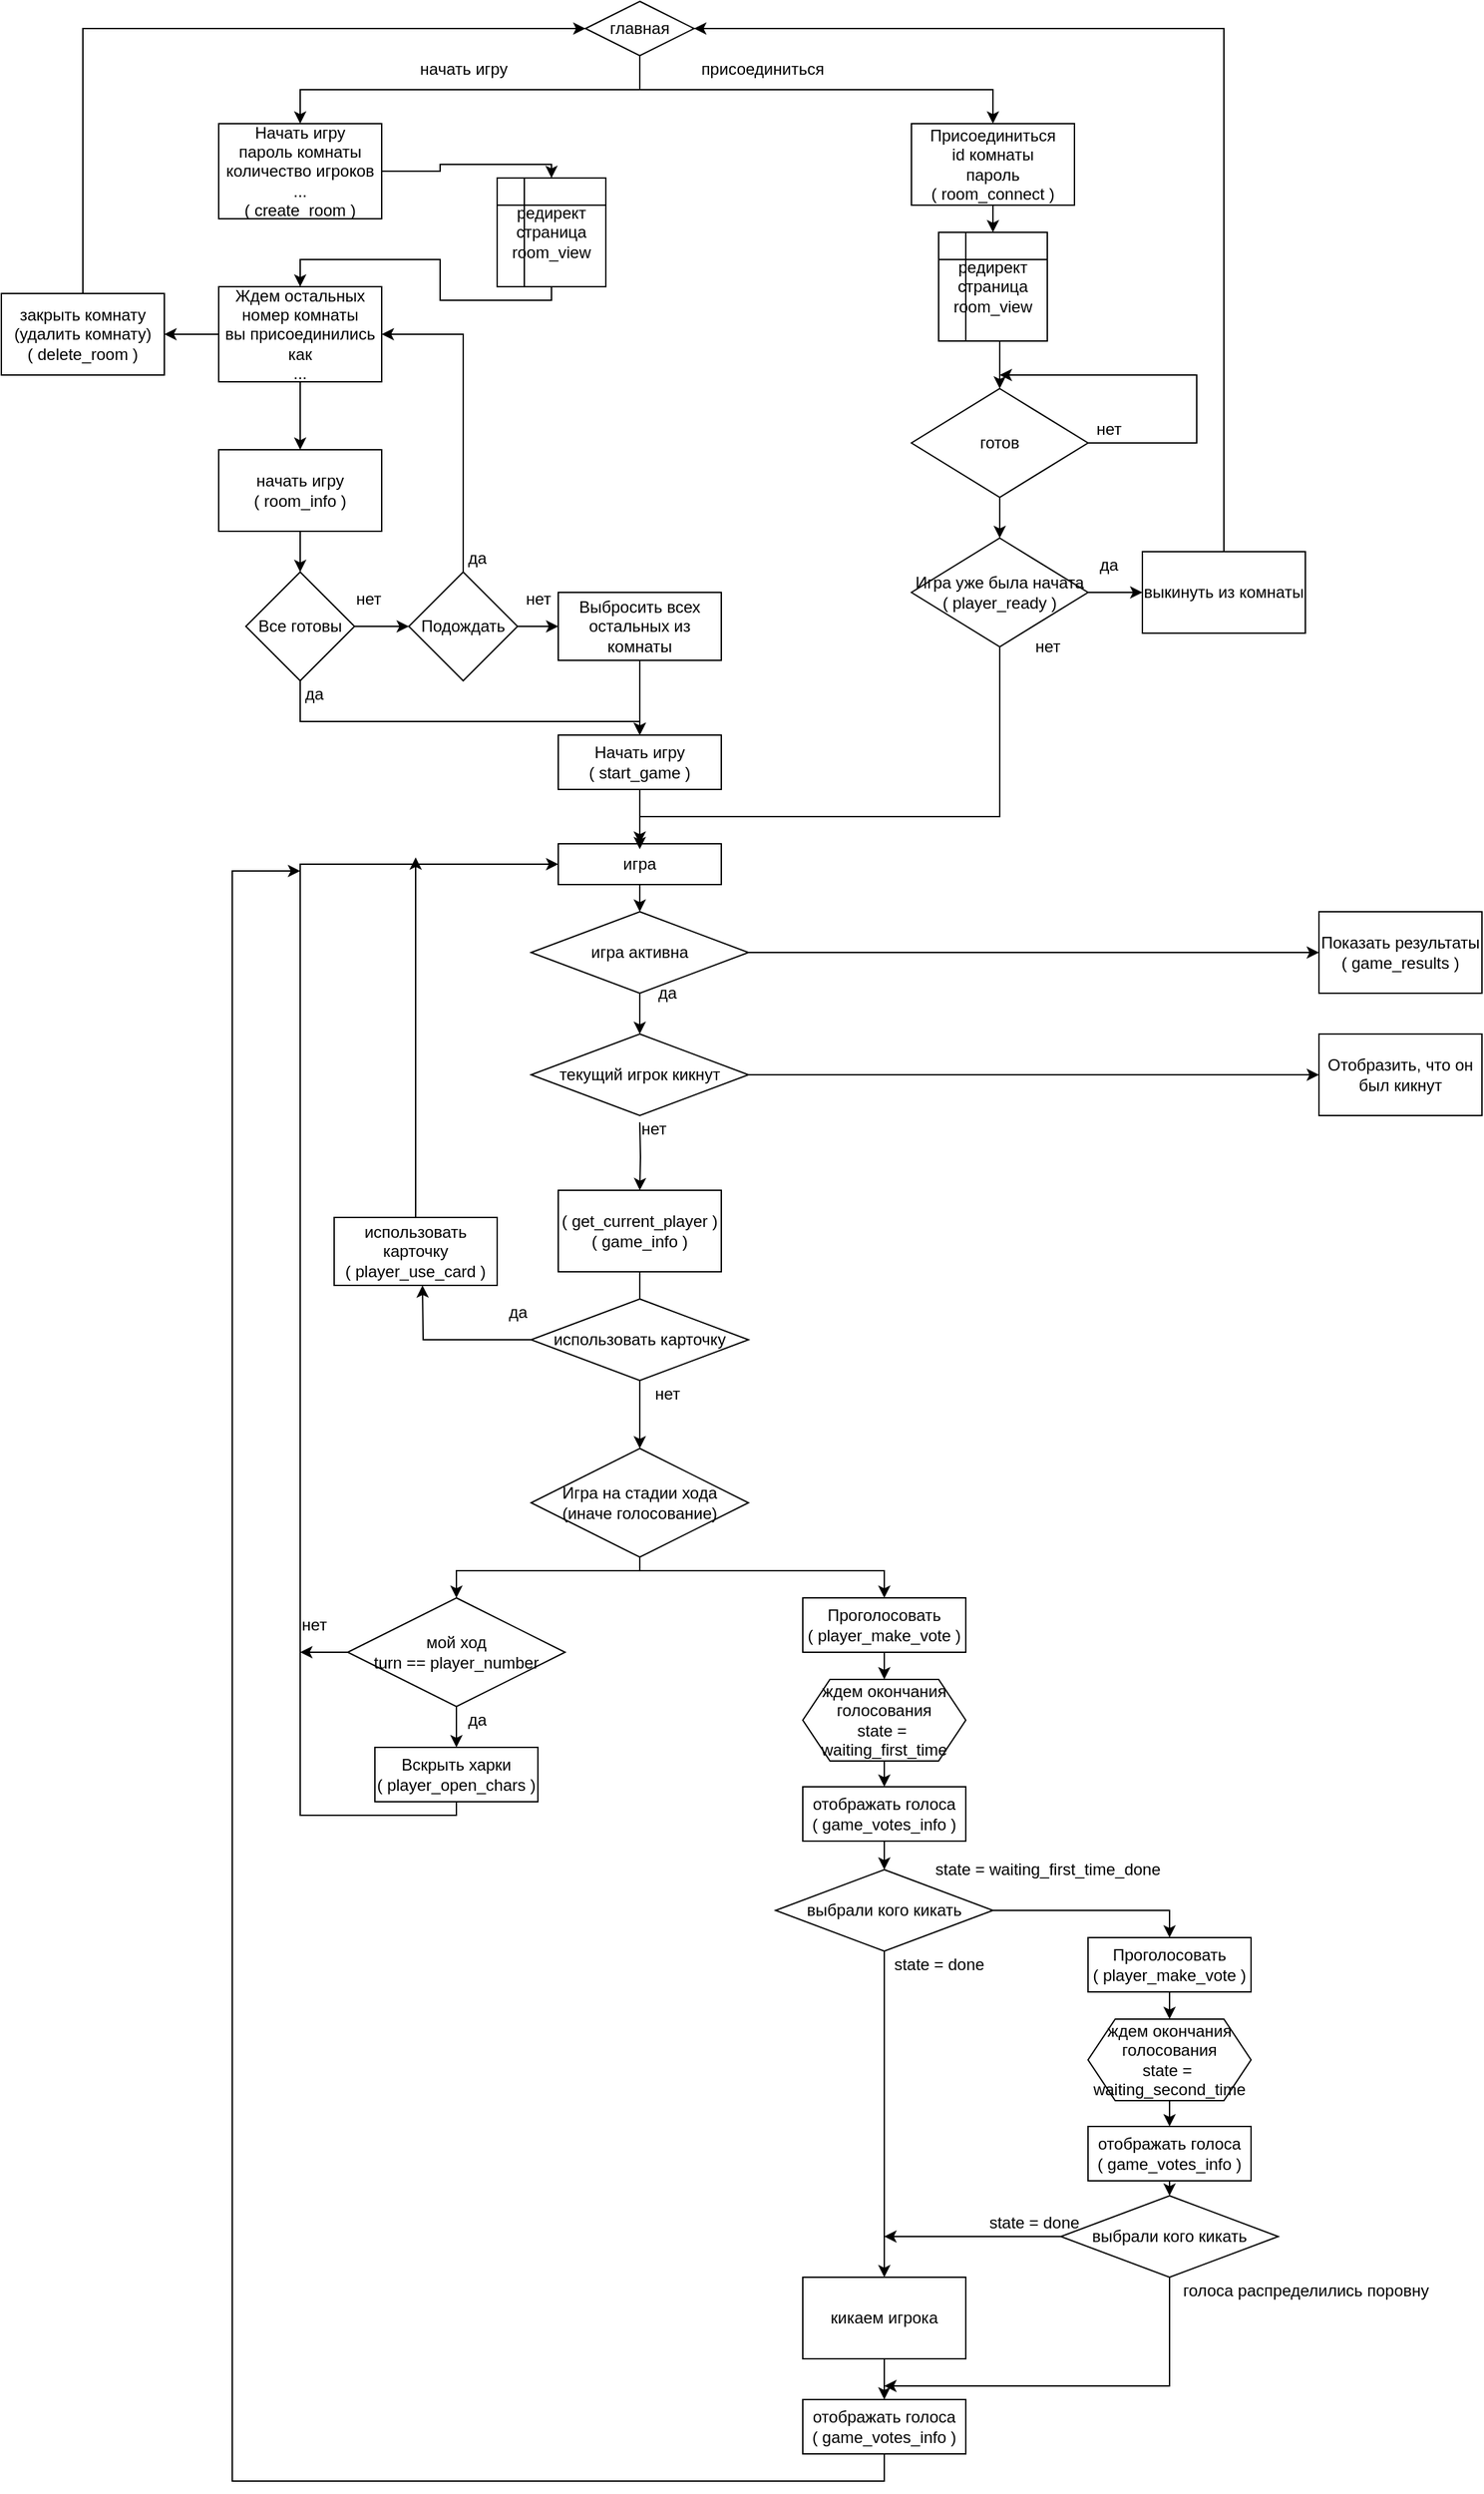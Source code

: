 <mxfile version="14.8.4" type="device"><diagram id="sPYkw1ZaCom5PqxAAxH9" name="Page-1"><mxGraphModel dx="2013" dy="700" grid="1" gridSize="10" guides="1" tooltips="1" connect="1" arrows="1" fold="1" page="1" pageScale="1" pageWidth="827" pageHeight="1169" math="0" shadow="0"><root><mxCell id="0"/><mxCell id="1" parent="0"/><mxCell id="e-Sf0nw2dkJiiZc5p92V-37" style="edgeStyle=orthogonalEdgeStyle;rounded=0;orthogonalLoop=1;jettySize=auto;html=1;exitX=0.5;exitY=1;exitDx=0;exitDy=0;" edge="1" parent="1" source="e-Sf0nw2dkJiiZc5p92V-2" target="e-Sf0nw2dkJiiZc5p92V-3"><mxGeometry relative="1" as="geometry"/></mxCell><mxCell id="e-Sf0nw2dkJiiZc5p92V-38" style="edgeStyle=orthogonalEdgeStyle;rounded=0;orthogonalLoop=1;jettySize=auto;html=1;exitX=0.5;exitY=1;exitDx=0;exitDy=0;" edge="1" parent="1" source="e-Sf0nw2dkJiiZc5p92V-2" target="e-Sf0nw2dkJiiZc5p92V-4"><mxGeometry relative="1" as="geometry"/></mxCell><mxCell id="e-Sf0nw2dkJiiZc5p92V-2" value="главная" style="rhombus;whiteSpace=wrap;html=1;" vertex="1" parent="1"><mxGeometry x="360" y="20" width="80" height="40" as="geometry"/></mxCell><mxCell id="e-Sf0nw2dkJiiZc5p92V-108" style="edgeStyle=orthogonalEdgeStyle;rounded=0;orthogonalLoop=1;jettySize=auto;html=1;exitX=1;exitY=0.5;exitDx=0;exitDy=0;entryX=0.5;entryY=0;entryDx=0;entryDy=0;" edge="1" parent="1" source="e-Sf0nw2dkJiiZc5p92V-3" target="e-Sf0nw2dkJiiZc5p92V-107"><mxGeometry relative="1" as="geometry"><Array as="points"><mxPoint x="253" y="145"/><mxPoint x="253" y="140"/><mxPoint x="335" y="140"/></Array></mxGeometry></mxCell><mxCell id="e-Sf0nw2dkJiiZc5p92V-3" value="Начать игру&lt;br&gt;пароль комнаты&lt;br&gt;количество игроков&lt;br&gt;...&lt;br&gt;( create_room&amp;nbsp;)" style="rounded=0;whiteSpace=wrap;html=1;" vertex="1" parent="1"><mxGeometry x="90" y="110" width="120" height="70" as="geometry"/></mxCell><mxCell id="e-Sf0nw2dkJiiZc5p92V-105" style="edgeStyle=orthogonalEdgeStyle;rounded=0;orthogonalLoop=1;jettySize=auto;html=1;exitX=0.5;exitY=1;exitDx=0;exitDy=0;entryX=0.5;entryY=0;entryDx=0;entryDy=0;" edge="1" parent="1" source="e-Sf0nw2dkJiiZc5p92V-4" target="e-Sf0nw2dkJiiZc5p92V-104"><mxGeometry relative="1" as="geometry"/></mxCell><mxCell id="e-Sf0nw2dkJiiZc5p92V-4" value="Присоединиться&lt;br&gt;id комнаты&lt;br&gt;пароль&lt;br&gt;( room_connect )" style="rounded=0;whiteSpace=wrap;html=1;" vertex="1" parent="1"><mxGeometry x="600" y="110" width="120" height="60" as="geometry"/></mxCell><mxCell id="e-Sf0nw2dkJiiZc5p92V-34" style="edgeStyle=orthogonalEdgeStyle;rounded=0;orthogonalLoop=1;jettySize=auto;html=1;exitX=0.5;exitY=1;exitDx=0;exitDy=0;entryX=0.5;entryY=0;entryDx=0;entryDy=0;" edge="1" parent="1" source="e-Sf0nw2dkJiiZc5p92V-5" target="e-Sf0nw2dkJiiZc5p92V-13"><mxGeometry relative="1" as="geometry"/></mxCell><mxCell id="e-Sf0nw2dkJiiZc5p92V-40" style="edgeStyle=orthogonalEdgeStyle;rounded=0;orthogonalLoop=1;jettySize=auto;html=1;exitX=0;exitY=0.5;exitDx=0;exitDy=0;entryX=1;entryY=0.5;entryDx=0;entryDy=0;" edge="1" parent="1" source="e-Sf0nw2dkJiiZc5p92V-5" target="e-Sf0nw2dkJiiZc5p92V-36"><mxGeometry relative="1" as="geometry"/></mxCell><mxCell id="e-Sf0nw2dkJiiZc5p92V-5" value="Ждем остальных&lt;br&gt;номер комнаты&lt;br&gt;вы присоединились как&lt;br&gt;..." style="rounded=0;whiteSpace=wrap;html=1;" vertex="1" parent="1"><mxGeometry x="90" y="230" width="120" height="70" as="geometry"/></mxCell><mxCell id="e-Sf0nw2dkJiiZc5p92V-10" style="edgeStyle=orthogonalEdgeStyle;rounded=0;orthogonalLoop=1;jettySize=auto;html=1;exitX=1;exitY=0.5;exitDx=0;exitDy=0;" edge="1" parent="1" source="e-Sf0nw2dkJiiZc5p92V-8"><mxGeometry relative="1" as="geometry"><mxPoint x="665" y="295" as="targetPoint"/><Array as="points"><mxPoint x="810" y="345"/><mxPoint x="810" y="295"/></Array></mxGeometry></mxCell><mxCell id="e-Sf0nw2dkJiiZc5p92V-31" style="edgeStyle=orthogonalEdgeStyle;rounded=0;orthogonalLoop=1;jettySize=auto;html=1;exitX=0.5;exitY=1;exitDx=0;exitDy=0;entryX=0.5;entryY=0;entryDx=0;entryDy=0;" edge="1" parent="1" source="e-Sf0nw2dkJiiZc5p92V-8" target="e-Sf0nw2dkJiiZc5p92V-27"><mxGeometry relative="1" as="geometry"/></mxCell><mxCell id="e-Sf0nw2dkJiiZc5p92V-8" value="готов" style="rhombus;whiteSpace=wrap;html=1;" vertex="1" parent="1"><mxGeometry x="600" y="305" width="130" height="80" as="geometry"/></mxCell><mxCell id="e-Sf0nw2dkJiiZc5p92V-22" style="edgeStyle=orthogonalEdgeStyle;rounded=0;orthogonalLoop=1;jettySize=auto;html=1;exitX=0.5;exitY=1;exitDx=0;exitDy=0;entryX=0.5;entryY=0;entryDx=0;entryDy=0;" edge="1" parent="1" source="e-Sf0nw2dkJiiZc5p92V-13" target="e-Sf0nw2dkJiiZc5p92V-14"><mxGeometry relative="1" as="geometry"/></mxCell><mxCell id="e-Sf0nw2dkJiiZc5p92V-13" value="начать игру&lt;br&gt;( room_info )" style="rounded=0;whiteSpace=wrap;html=1;" vertex="1" parent="1"><mxGeometry x="90" y="350" width="120" height="60" as="geometry"/></mxCell><mxCell id="e-Sf0nw2dkJiiZc5p92V-18" style="edgeStyle=orthogonalEdgeStyle;rounded=0;orthogonalLoop=1;jettySize=auto;html=1;exitX=1;exitY=0.5;exitDx=0;exitDy=0;entryX=0;entryY=0.5;entryDx=0;entryDy=0;" edge="1" parent="1" source="e-Sf0nw2dkJiiZc5p92V-14" target="e-Sf0nw2dkJiiZc5p92V-16"><mxGeometry relative="1" as="geometry"/></mxCell><mxCell id="e-Sf0nw2dkJiiZc5p92V-21" style="edgeStyle=orthogonalEdgeStyle;rounded=0;orthogonalLoop=1;jettySize=auto;html=1;exitX=0.5;exitY=1;exitDx=0;exitDy=0;" edge="1" parent="1" source="e-Sf0nw2dkJiiZc5p92V-14"><mxGeometry relative="1" as="geometry"><mxPoint x="400" y="560" as="targetPoint"/><Array as="points"><mxPoint x="150" y="550"/><mxPoint x="400" y="550"/></Array></mxGeometry></mxCell><mxCell id="e-Sf0nw2dkJiiZc5p92V-14" value="Все готовы" style="rhombus;whiteSpace=wrap;html=1;" vertex="1" parent="1"><mxGeometry x="110" y="440" width="80" height="80" as="geometry"/></mxCell><mxCell id="e-Sf0nw2dkJiiZc5p92V-17" style="edgeStyle=orthogonalEdgeStyle;rounded=0;orthogonalLoop=1;jettySize=auto;html=1;exitX=0.5;exitY=0;exitDx=0;exitDy=0;entryX=1;entryY=0.5;entryDx=0;entryDy=0;" edge="1" parent="1" source="e-Sf0nw2dkJiiZc5p92V-16" target="e-Sf0nw2dkJiiZc5p92V-5"><mxGeometry relative="1" as="geometry"/></mxCell><mxCell id="e-Sf0nw2dkJiiZc5p92V-25" style="edgeStyle=orthogonalEdgeStyle;rounded=0;orthogonalLoop=1;jettySize=auto;html=1;exitX=1;exitY=0.5;exitDx=0;exitDy=0;entryX=0;entryY=0.5;entryDx=0;entryDy=0;" edge="1" parent="1" source="e-Sf0nw2dkJiiZc5p92V-16" target="e-Sf0nw2dkJiiZc5p92V-24"><mxGeometry relative="1" as="geometry"/></mxCell><mxCell id="e-Sf0nw2dkJiiZc5p92V-16" value="Подождать" style="rhombus;whiteSpace=wrap;html=1;" vertex="1" parent="1"><mxGeometry x="230" y="440" width="80" height="80" as="geometry"/></mxCell><mxCell id="e-Sf0nw2dkJiiZc5p92V-54" style="edgeStyle=orthogonalEdgeStyle;rounded=0;orthogonalLoop=1;jettySize=auto;html=1;exitX=0.5;exitY=1;exitDx=0;exitDy=0;entryX=0.5;entryY=0;entryDx=0;entryDy=0;" edge="1" parent="1" target="e-Sf0nw2dkJiiZc5p92V-50"><mxGeometry relative="1" as="geometry"><mxPoint x="400" y="845" as="sourcePoint"/></mxGeometry></mxCell><mxCell id="e-Sf0nw2dkJiiZc5p92V-111" style="edgeStyle=orthogonalEdgeStyle;rounded=0;orthogonalLoop=1;jettySize=auto;html=1;exitX=0.5;exitY=1;exitDx=0;exitDy=0;entryX=0.5;entryY=0;entryDx=0;entryDy=0;" edge="1" parent="1" source="e-Sf0nw2dkJiiZc5p92V-20" target="e-Sf0nw2dkJiiZc5p92V-103"><mxGeometry relative="1" as="geometry"/></mxCell><mxCell id="e-Sf0nw2dkJiiZc5p92V-20" value="игра" style="rounded=0;whiteSpace=wrap;html=1;" vertex="1" parent="1"><mxGeometry x="340" y="640" width="120" height="30" as="geometry"/></mxCell><mxCell id="e-Sf0nw2dkJiiZc5p92V-26" style="edgeStyle=orthogonalEdgeStyle;rounded=0;orthogonalLoop=1;jettySize=auto;html=1;exitX=0.5;exitY=1;exitDx=0;exitDy=0;" edge="1" parent="1" source="e-Sf0nw2dkJiiZc5p92V-24"><mxGeometry relative="1" as="geometry"><mxPoint x="400" y="560" as="targetPoint"/></mxGeometry></mxCell><mxCell id="e-Sf0nw2dkJiiZc5p92V-24" value="Выбросить всех остальных из комнаты" style="rounded=0;whiteSpace=wrap;html=1;" vertex="1" parent="1"><mxGeometry x="340" y="455" width="120" height="50" as="geometry"/></mxCell><mxCell id="e-Sf0nw2dkJiiZc5p92V-29" style="edgeStyle=orthogonalEdgeStyle;rounded=0;orthogonalLoop=1;jettySize=auto;html=1;exitX=1;exitY=0.5;exitDx=0;exitDy=0;entryX=0;entryY=0.5;entryDx=0;entryDy=0;" edge="1" parent="1" source="e-Sf0nw2dkJiiZc5p92V-27" target="e-Sf0nw2dkJiiZc5p92V-28"><mxGeometry relative="1" as="geometry"/></mxCell><mxCell id="e-Sf0nw2dkJiiZc5p92V-32" style="edgeStyle=orthogonalEdgeStyle;rounded=0;orthogonalLoop=1;jettySize=auto;html=1;exitX=0.5;exitY=1;exitDx=0;exitDy=0;" edge="1" parent="1" source="e-Sf0nw2dkJiiZc5p92V-27"><mxGeometry relative="1" as="geometry"><mxPoint x="400" y="644" as="targetPoint"/><Array as="points"><mxPoint x="665" y="620"/><mxPoint x="400" y="620"/></Array></mxGeometry></mxCell><mxCell id="e-Sf0nw2dkJiiZc5p92V-27" value="Игра уже была начата&lt;br&gt;( player_ready )" style="rhombus;whiteSpace=wrap;html=1;" vertex="1" parent="1"><mxGeometry x="600" y="415" width="130" height="80" as="geometry"/></mxCell><mxCell id="e-Sf0nw2dkJiiZc5p92V-30" style="edgeStyle=orthogonalEdgeStyle;rounded=0;orthogonalLoop=1;jettySize=auto;html=1;exitX=0.5;exitY=0;exitDx=0;exitDy=0;entryX=1;entryY=0.5;entryDx=0;entryDy=0;" edge="1" parent="1" source="e-Sf0nw2dkJiiZc5p92V-28" target="e-Sf0nw2dkJiiZc5p92V-2"><mxGeometry relative="1" as="geometry"/></mxCell><mxCell id="e-Sf0nw2dkJiiZc5p92V-28" value="выкинуть из комнаты" style="rounded=0;whiteSpace=wrap;html=1;" vertex="1" parent="1"><mxGeometry x="770" y="425" width="120" height="60" as="geometry"/></mxCell><mxCell id="e-Sf0nw2dkJiiZc5p92V-39" style="edgeStyle=orthogonalEdgeStyle;rounded=0;orthogonalLoop=1;jettySize=auto;html=1;exitX=0.5;exitY=0;exitDx=0;exitDy=0;entryX=0;entryY=0.5;entryDx=0;entryDy=0;" edge="1" parent="1" source="e-Sf0nw2dkJiiZc5p92V-36" target="e-Sf0nw2dkJiiZc5p92V-2"><mxGeometry relative="1" as="geometry"/></mxCell><mxCell id="e-Sf0nw2dkJiiZc5p92V-36" value="закрыть комнату&lt;br&gt;(удалить комнату)&lt;br&gt;( delete_room )" style="rounded=0;whiteSpace=wrap;html=1;" vertex="1" parent="1"><mxGeometry x="-70" y="235" width="120" height="60" as="geometry"/></mxCell><mxCell id="e-Sf0nw2dkJiiZc5p92V-41" value="начать игру" style="text;html=1;align=center;verticalAlign=middle;resizable=0;points=[];autosize=1;strokeColor=none;" vertex="1" parent="1"><mxGeometry x="230" y="60" width="80" height="20" as="geometry"/></mxCell><mxCell id="e-Sf0nw2dkJiiZc5p92V-42" value="присоединиться" style="text;html=1;align=center;verticalAlign=middle;resizable=0;points=[];autosize=1;strokeColor=none;" vertex="1" parent="1"><mxGeometry x="435" y="60" width="110" height="20" as="geometry"/></mxCell><mxCell id="e-Sf0nw2dkJiiZc5p92V-43" value="да" style="text;html=1;align=center;verticalAlign=middle;resizable=0;points=[];autosize=1;strokeColor=none;" vertex="1" parent="1"><mxGeometry x="145" y="520" width="30" height="20" as="geometry"/></mxCell><mxCell id="e-Sf0nw2dkJiiZc5p92V-44" value="нет" style="text;html=1;align=center;verticalAlign=middle;resizable=0;points=[];autosize=1;strokeColor=none;" vertex="1" parent="1"><mxGeometry x="185" y="450" width="30" height="20" as="geometry"/></mxCell><mxCell id="e-Sf0nw2dkJiiZc5p92V-45" value="да" style="text;html=1;align=center;verticalAlign=middle;resizable=0;points=[];autosize=1;strokeColor=none;" vertex="1" parent="1"><mxGeometry x="265" y="420" width="30" height="20" as="geometry"/></mxCell><mxCell id="e-Sf0nw2dkJiiZc5p92V-46" value="нет" style="text;html=1;align=center;verticalAlign=middle;resizable=0;points=[];autosize=1;strokeColor=none;" vertex="1" parent="1"><mxGeometry x="310" y="450" width="30" height="20" as="geometry"/></mxCell><mxCell id="e-Sf0nw2dkJiiZc5p92V-47" value="нет" style="text;html=1;align=center;verticalAlign=middle;resizable=0;points=[];autosize=1;strokeColor=none;" vertex="1" parent="1"><mxGeometry x="730" y="325" width="30" height="20" as="geometry"/></mxCell><mxCell id="e-Sf0nw2dkJiiZc5p92V-48" value="да" style="text;html=1;align=center;verticalAlign=middle;resizable=0;points=[];autosize=1;strokeColor=none;" vertex="1" parent="1"><mxGeometry x="730" y="425" width="30" height="20" as="geometry"/></mxCell><mxCell id="e-Sf0nw2dkJiiZc5p92V-49" value="нет" style="text;html=1;align=center;verticalAlign=middle;resizable=0;points=[];autosize=1;strokeColor=none;" vertex="1" parent="1"><mxGeometry x="685" y="485" width="30" height="20" as="geometry"/></mxCell><mxCell id="e-Sf0nw2dkJiiZc5p92V-65" style="edgeStyle=orthogonalEdgeStyle;rounded=0;orthogonalLoop=1;jettySize=auto;html=1;exitX=0.5;exitY=1;exitDx=0;exitDy=0;entryX=0.5;entryY=0;entryDx=0;entryDy=0;" edge="1" parent="1" source="e-Sf0nw2dkJiiZc5p92V-50" target="e-Sf0nw2dkJiiZc5p92V-57"><mxGeometry relative="1" as="geometry"/></mxCell><mxCell id="e-Sf0nw2dkJiiZc5p92V-50" value="( get_current_player )&lt;br&gt;( game_info )" style="rounded=0;whiteSpace=wrap;html=1;" vertex="1" parent="1"><mxGeometry x="340" y="895" width="120" height="60" as="geometry"/></mxCell><mxCell id="e-Sf0nw2dkJiiZc5p92V-52" style="edgeStyle=orthogonalEdgeStyle;rounded=0;orthogonalLoop=1;jettySize=auto;html=1;exitX=0.5;exitY=1;exitDx=0;exitDy=0;entryX=0.5;entryY=0;entryDx=0;entryDy=0;" edge="1" parent="1" source="e-Sf0nw2dkJiiZc5p92V-51" target="e-Sf0nw2dkJiiZc5p92V-20"><mxGeometry relative="1" as="geometry"/></mxCell><mxCell id="e-Sf0nw2dkJiiZc5p92V-51" value="Начать игру&lt;br&gt;( start_game )" style="rounded=0;whiteSpace=wrap;html=1;" vertex="1" parent="1"><mxGeometry x="340" y="560" width="120" height="40" as="geometry"/></mxCell><mxCell id="e-Sf0nw2dkJiiZc5p92V-59" style="edgeStyle=orthogonalEdgeStyle;rounded=0;orthogonalLoop=1;jettySize=auto;html=1;exitX=0.5;exitY=1;exitDx=0;exitDy=0;entryX=0.5;entryY=0;entryDx=0;entryDy=0;" edge="1" parent="1" source="e-Sf0nw2dkJiiZc5p92V-55" target="e-Sf0nw2dkJiiZc5p92V-56"><mxGeometry relative="1" as="geometry"/></mxCell><mxCell id="e-Sf0nw2dkJiiZc5p92V-62" style="edgeStyle=orthogonalEdgeStyle;rounded=0;orthogonalLoop=1;jettySize=auto;html=1;exitX=0;exitY=0.5;exitDx=0;exitDy=0;" edge="1" parent="1" source="e-Sf0nw2dkJiiZc5p92V-55"><mxGeometry relative="1" as="geometry"><mxPoint x="150" y="1235" as="targetPoint"/></mxGeometry></mxCell><mxCell id="e-Sf0nw2dkJiiZc5p92V-55" value="мой ход&lt;br&gt;turn == player_number" style="rhombus;whiteSpace=wrap;html=1;" vertex="1" parent="1"><mxGeometry x="185" y="1195" width="160" height="80" as="geometry"/></mxCell><mxCell id="e-Sf0nw2dkJiiZc5p92V-61" style="edgeStyle=orthogonalEdgeStyle;rounded=0;orthogonalLoop=1;jettySize=auto;html=1;exitX=0.5;exitY=1;exitDx=0;exitDy=0;entryX=0;entryY=0.5;entryDx=0;entryDy=0;" edge="1" parent="1" source="e-Sf0nw2dkJiiZc5p92V-56" target="e-Sf0nw2dkJiiZc5p92V-20"><mxGeometry relative="1" as="geometry"><mxPoint x="340" y="830" as="targetPoint"/><Array as="points"><mxPoint x="265" y="1355"/><mxPoint x="150" y="1355"/><mxPoint x="150" y="655"/></Array></mxGeometry></mxCell><mxCell id="e-Sf0nw2dkJiiZc5p92V-56" value="Вскрыть харки&lt;br&gt;(&amp;nbsp;player_open_chars )" style="rounded=0;whiteSpace=wrap;html=1;" vertex="1" parent="1"><mxGeometry x="205" y="1305" width="120" height="40" as="geometry"/></mxCell><mxCell id="e-Sf0nw2dkJiiZc5p92V-58" style="edgeStyle=orthogonalEdgeStyle;rounded=0;orthogonalLoop=1;jettySize=auto;html=1;exitX=0.5;exitY=1;exitDx=0;exitDy=0;entryX=0.5;entryY=0;entryDx=0;entryDy=0;" edge="1" parent="1" source="e-Sf0nw2dkJiiZc5p92V-57" target="e-Sf0nw2dkJiiZc5p92V-55"><mxGeometry relative="1" as="geometry"><Array as="points"><mxPoint x="400" y="1175"/><mxPoint x="265" y="1175"/></Array></mxGeometry></mxCell><mxCell id="e-Sf0nw2dkJiiZc5p92V-83" style="edgeStyle=orthogonalEdgeStyle;rounded=0;orthogonalLoop=1;jettySize=auto;html=1;exitX=0.5;exitY=1;exitDx=0;exitDy=0;" edge="1" parent="1" source="e-Sf0nw2dkJiiZc5p92V-57" target="e-Sf0nw2dkJiiZc5p92V-72"><mxGeometry relative="1" as="geometry"><Array as="points"><mxPoint x="400" y="1175"/><mxPoint x="580" y="1175"/></Array></mxGeometry></mxCell><mxCell id="e-Sf0nw2dkJiiZc5p92V-57" value="Игра на стадии хода&lt;br&gt;(иначе голосование)" style="rhombus;whiteSpace=wrap;html=1;" vertex="1" parent="1"><mxGeometry x="320" y="1085" width="160" height="80" as="geometry"/></mxCell><mxCell id="e-Sf0nw2dkJiiZc5p92V-63" value="нет" style="text;html=1;align=center;verticalAlign=middle;resizable=0;points=[];autosize=1;strokeColor=none;" vertex="1" parent="1"><mxGeometry x="145" y="1205" width="30" height="20" as="geometry"/></mxCell><mxCell id="e-Sf0nw2dkJiiZc5p92V-64" value="да" style="text;html=1;align=center;verticalAlign=middle;resizable=0;points=[];autosize=1;strokeColor=none;" vertex="1" parent="1"><mxGeometry x="265" y="1275" width="30" height="20" as="geometry"/></mxCell><mxCell id="e-Sf0nw2dkJiiZc5p92V-68" style="edgeStyle=orthogonalEdgeStyle;rounded=0;orthogonalLoop=1;jettySize=auto;html=1;exitX=0;exitY=0.5;exitDx=0;exitDy=0;" edge="1" parent="1" source="e-Sf0nw2dkJiiZc5p92V-66"><mxGeometry relative="1" as="geometry"><mxPoint x="240" y="965" as="targetPoint"/></mxGeometry></mxCell><mxCell id="e-Sf0nw2dkJiiZc5p92V-66" value="использовать карточку" style="rhombus;whiteSpace=wrap;html=1;" vertex="1" parent="1"><mxGeometry x="320" y="975" width="160" height="60" as="geometry"/></mxCell><mxCell id="e-Sf0nw2dkJiiZc5p92V-67" value="нет" style="text;html=1;align=center;verticalAlign=middle;resizable=0;points=[];autosize=1;strokeColor=none;" vertex="1" parent="1"><mxGeometry x="405" y="1035" width="30" height="20" as="geometry"/></mxCell><mxCell id="e-Sf0nw2dkJiiZc5p92V-69" value="да" style="text;html=1;align=center;verticalAlign=middle;resizable=0;points=[];autosize=1;strokeColor=none;" vertex="1" parent="1"><mxGeometry x="295" y="975" width="30" height="20" as="geometry"/></mxCell><mxCell id="e-Sf0nw2dkJiiZc5p92V-71" style="edgeStyle=orthogonalEdgeStyle;rounded=0;orthogonalLoop=1;jettySize=auto;html=1;exitX=0.5;exitY=0;exitDx=0;exitDy=0;" edge="1" parent="1" source="e-Sf0nw2dkJiiZc5p92V-70"><mxGeometry relative="1" as="geometry"><mxPoint x="235" y="650" as="targetPoint"/></mxGeometry></mxCell><mxCell id="e-Sf0nw2dkJiiZc5p92V-70" value="использовать карточку&lt;br&gt;( player_use_card&amp;nbsp;)" style="rounded=0;whiteSpace=wrap;html=1;" vertex="1" parent="1"><mxGeometry x="175" y="915" width="120" height="50" as="geometry"/></mxCell><mxCell id="e-Sf0nw2dkJiiZc5p92V-82" style="edgeStyle=orthogonalEdgeStyle;rounded=0;orthogonalLoop=1;jettySize=auto;html=1;exitX=0.5;exitY=1;exitDx=0;exitDy=0;entryX=0.5;entryY=0;entryDx=0;entryDy=0;" edge="1" parent="1" source="e-Sf0nw2dkJiiZc5p92V-72" target="e-Sf0nw2dkJiiZc5p92V-76"><mxGeometry relative="1" as="geometry"/></mxCell><mxCell id="e-Sf0nw2dkJiiZc5p92V-72" value="Проголосовать&lt;br&gt;( player_make_vote )" style="rounded=0;whiteSpace=wrap;html=1;" vertex="1" parent="1"><mxGeometry x="520" y="1195" width="120" height="40" as="geometry"/></mxCell><mxCell id="e-Sf0nw2dkJiiZc5p92V-81" style="edgeStyle=orthogonalEdgeStyle;rounded=0;orthogonalLoop=1;jettySize=auto;html=1;exitX=0.5;exitY=1;exitDx=0;exitDy=0;entryX=0.5;entryY=0;entryDx=0;entryDy=0;" edge="1" parent="1" source="e-Sf0nw2dkJiiZc5p92V-73" target="e-Sf0nw2dkJiiZc5p92V-77"><mxGeometry relative="1" as="geometry"/></mxCell><mxCell id="e-Sf0nw2dkJiiZc5p92V-73" value="отображать голоса&lt;br&gt;( game_votes_info )" style="rounded=0;whiteSpace=wrap;html=1;" vertex="1" parent="1"><mxGeometry x="520" y="1334" width="120" height="40" as="geometry"/></mxCell><mxCell id="e-Sf0nw2dkJiiZc5p92V-80" style="edgeStyle=orthogonalEdgeStyle;rounded=0;orthogonalLoop=1;jettySize=auto;html=1;exitX=0.5;exitY=1;exitDx=0;exitDy=0;entryX=0.5;entryY=0;entryDx=0;entryDy=0;" edge="1" parent="1" source="e-Sf0nw2dkJiiZc5p92V-76" target="e-Sf0nw2dkJiiZc5p92V-73"><mxGeometry relative="1" as="geometry"/></mxCell><mxCell id="e-Sf0nw2dkJiiZc5p92V-76" value="ждем окончания голосования&lt;br&gt;state =&amp;nbsp;&lt;br&gt;waiting_first_time" style="shape=hexagon;perimeter=hexagonPerimeter2;whiteSpace=wrap;html=1;fixedSize=1;" vertex="1" parent="1"><mxGeometry x="520" y="1255" width="120" height="60" as="geometry"/></mxCell><mxCell id="e-Sf0nw2dkJiiZc5p92V-87" style="edgeStyle=orthogonalEdgeStyle;rounded=0;orthogonalLoop=1;jettySize=auto;html=1;exitX=1;exitY=0.5;exitDx=0;exitDy=0;entryX=0.5;entryY=0;entryDx=0;entryDy=0;" edge="1" parent="1" source="e-Sf0nw2dkJiiZc5p92V-77" target="e-Sf0nw2dkJiiZc5p92V-84"><mxGeometry relative="1" as="geometry"/></mxCell><mxCell id="e-Sf0nw2dkJiiZc5p92V-94" style="edgeStyle=orthogonalEdgeStyle;rounded=0;orthogonalLoop=1;jettySize=auto;html=1;exitX=0.5;exitY=1;exitDx=0;exitDy=0;entryX=0.5;entryY=0;entryDx=0;entryDy=0;" edge="1" parent="1" source="e-Sf0nw2dkJiiZc5p92V-77" target="e-Sf0nw2dkJiiZc5p92V-93"><mxGeometry relative="1" as="geometry"/></mxCell><mxCell id="e-Sf0nw2dkJiiZc5p92V-77" value="выбрали кого кикать" style="rhombus;whiteSpace=wrap;html=1;" vertex="1" parent="1"><mxGeometry x="500" y="1395" width="160" height="60" as="geometry"/></mxCell><mxCell id="e-Sf0nw2dkJiiZc5p92V-78" value="state = done" style="text;html=1;align=center;verticalAlign=middle;resizable=0;points=[];autosize=1;strokeColor=none;" vertex="1" parent="1"><mxGeometry x="580" y="1455" width="80" height="20" as="geometry"/></mxCell><mxCell id="e-Sf0nw2dkJiiZc5p92V-79" value="state = waiting_first_time_done" style="text;html=1;align=center;verticalAlign=middle;resizable=0;points=[];autosize=1;strokeColor=none;" vertex="1" parent="1"><mxGeometry x="610" y="1385" width="180" height="20" as="geometry"/></mxCell><mxCell id="e-Sf0nw2dkJiiZc5p92V-88" style="edgeStyle=orthogonalEdgeStyle;rounded=0;orthogonalLoop=1;jettySize=auto;html=1;exitX=0.5;exitY=1;exitDx=0;exitDy=0;entryX=0.5;entryY=0;entryDx=0;entryDy=0;" edge="1" parent="1" source="e-Sf0nw2dkJiiZc5p92V-84" target="e-Sf0nw2dkJiiZc5p92V-86"><mxGeometry relative="1" as="geometry"/></mxCell><mxCell id="e-Sf0nw2dkJiiZc5p92V-84" value="Проголосовать&lt;br&gt;( player_make_vote )" style="rounded=0;whiteSpace=wrap;html=1;" vertex="1" parent="1"><mxGeometry x="730" y="1445" width="120" height="40" as="geometry"/></mxCell><mxCell id="e-Sf0nw2dkJiiZc5p92V-92" style="edgeStyle=orthogonalEdgeStyle;rounded=0;orthogonalLoop=1;jettySize=auto;html=1;exitX=0.5;exitY=1;exitDx=0;exitDy=0;entryX=0.5;entryY=0;entryDx=0;entryDy=0;" edge="1" parent="1" source="e-Sf0nw2dkJiiZc5p92V-85" target="e-Sf0nw2dkJiiZc5p92V-90"><mxGeometry relative="1" as="geometry"/></mxCell><mxCell id="e-Sf0nw2dkJiiZc5p92V-85" value="отображать голоса&lt;br&gt;( game_votes_info )" style="rounded=0;whiteSpace=wrap;html=1;" vertex="1" parent="1"><mxGeometry x="730" y="1584" width="120" height="40" as="geometry"/></mxCell><mxCell id="e-Sf0nw2dkJiiZc5p92V-89" style="edgeStyle=orthogonalEdgeStyle;rounded=0;orthogonalLoop=1;jettySize=auto;html=1;exitX=0.5;exitY=1;exitDx=0;exitDy=0;entryX=0.5;entryY=0;entryDx=0;entryDy=0;" edge="1" parent="1" source="e-Sf0nw2dkJiiZc5p92V-86" target="e-Sf0nw2dkJiiZc5p92V-85"><mxGeometry relative="1" as="geometry"/></mxCell><mxCell id="e-Sf0nw2dkJiiZc5p92V-86" value="ждем окончания голосования&lt;br&gt;state =&amp;nbsp;&lt;br&gt;waiting_second_time" style="shape=hexagon;perimeter=hexagonPerimeter2;whiteSpace=wrap;html=1;fixedSize=1;" vertex="1" parent="1"><mxGeometry x="730" y="1505" width="120" height="60" as="geometry"/></mxCell><mxCell id="e-Sf0nw2dkJiiZc5p92V-95" style="edgeStyle=orthogonalEdgeStyle;rounded=0;orthogonalLoop=1;jettySize=auto;html=1;exitX=0;exitY=0.5;exitDx=0;exitDy=0;" edge="1" parent="1" source="e-Sf0nw2dkJiiZc5p92V-90"><mxGeometry relative="1" as="geometry"><mxPoint x="580" y="1665" as="targetPoint"/></mxGeometry></mxCell><mxCell id="e-Sf0nw2dkJiiZc5p92V-100" style="edgeStyle=orthogonalEdgeStyle;rounded=0;orthogonalLoop=1;jettySize=auto;html=1;exitX=0.5;exitY=1;exitDx=0;exitDy=0;" edge="1" parent="1" source="e-Sf0nw2dkJiiZc5p92V-90"><mxGeometry relative="1" as="geometry"><mxPoint x="580" y="1775" as="targetPoint"/><Array as="points"><mxPoint x="790" y="1775"/></Array></mxGeometry></mxCell><mxCell id="e-Sf0nw2dkJiiZc5p92V-90" value="выбрали кого кикать" style="rhombus;whiteSpace=wrap;html=1;" vertex="1" parent="1"><mxGeometry x="710" y="1635" width="160" height="60" as="geometry"/></mxCell><mxCell id="e-Sf0nw2dkJiiZc5p92V-91" value="state = done" style="text;html=1;align=center;verticalAlign=middle;resizable=0;points=[];autosize=1;strokeColor=none;" vertex="1" parent="1"><mxGeometry x="650" y="1645" width="80" height="20" as="geometry"/></mxCell><mxCell id="e-Sf0nw2dkJiiZc5p92V-99" style="edgeStyle=orthogonalEdgeStyle;rounded=0;orthogonalLoop=1;jettySize=auto;html=1;exitX=0.5;exitY=1;exitDx=0;exitDy=0;entryX=0.5;entryY=0;entryDx=0;entryDy=0;" edge="1" parent="1" source="e-Sf0nw2dkJiiZc5p92V-93" target="e-Sf0nw2dkJiiZc5p92V-98"><mxGeometry relative="1" as="geometry"/></mxCell><mxCell id="e-Sf0nw2dkJiiZc5p92V-93" value="кикаем игрока" style="rounded=0;whiteSpace=wrap;html=1;" vertex="1" parent="1"><mxGeometry x="520" y="1695" width="120" height="60" as="geometry"/></mxCell><mxCell id="e-Sf0nw2dkJiiZc5p92V-96" value="голоса распределились поровну" style="text;html=1;align=center;verticalAlign=middle;resizable=0;points=[];autosize=1;strokeColor=none;" vertex="1" parent="1"><mxGeometry x="790" y="1695" width="200" height="20" as="geometry"/></mxCell><mxCell id="e-Sf0nw2dkJiiZc5p92V-117" style="edgeStyle=orthogonalEdgeStyle;rounded=0;orthogonalLoop=1;jettySize=auto;html=1;exitX=1;exitY=0.5;exitDx=0;exitDy=0;entryX=0;entryY=0.5;entryDx=0;entryDy=0;" edge="1" parent="1" source="e-Sf0nw2dkJiiZc5p92V-97" target="e-Sf0nw2dkJiiZc5p92V-116"><mxGeometry relative="1" as="geometry"/></mxCell><mxCell id="e-Sf0nw2dkJiiZc5p92V-97" value="текущий игрок кикнут" style="rhombus;whiteSpace=wrap;html=1;" vertex="1" parent="1"><mxGeometry x="320" y="780" width="160" height="60" as="geometry"/></mxCell><mxCell id="e-Sf0nw2dkJiiZc5p92V-102" style="edgeStyle=orthogonalEdgeStyle;rounded=0;orthogonalLoop=1;jettySize=auto;html=1;exitX=0.5;exitY=1;exitDx=0;exitDy=0;" edge="1" parent="1" source="e-Sf0nw2dkJiiZc5p92V-98"><mxGeometry relative="1" as="geometry"><mxPoint x="150" y="660" as="targetPoint"/><Array as="points"><mxPoint x="580" y="1845"/><mxPoint x="100" y="1845"/><mxPoint x="100" y="660"/><mxPoint x="150" y="660"/></Array></mxGeometry></mxCell><mxCell id="e-Sf0nw2dkJiiZc5p92V-98" value="отображать голоса&lt;br&gt;( game_votes_info )" style="rounded=0;whiteSpace=wrap;html=1;" vertex="1" parent="1"><mxGeometry x="520" y="1785" width="120" height="40" as="geometry"/></mxCell><mxCell id="e-Sf0nw2dkJiiZc5p92V-112" style="edgeStyle=orthogonalEdgeStyle;rounded=0;orthogonalLoop=1;jettySize=auto;html=1;exitX=0.5;exitY=1;exitDx=0;exitDy=0;entryX=0.5;entryY=0;entryDx=0;entryDy=0;" edge="1" parent="1" source="e-Sf0nw2dkJiiZc5p92V-103" target="e-Sf0nw2dkJiiZc5p92V-97"><mxGeometry relative="1" as="geometry"/></mxCell><mxCell id="e-Sf0nw2dkJiiZc5p92V-115" style="edgeStyle=orthogonalEdgeStyle;rounded=0;orthogonalLoop=1;jettySize=auto;html=1;exitX=1;exitY=0.5;exitDx=0;exitDy=0;entryX=0;entryY=0.5;entryDx=0;entryDy=0;" edge="1" parent="1" source="e-Sf0nw2dkJiiZc5p92V-103" target="e-Sf0nw2dkJiiZc5p92V-114"><mxGeometry relative="1" as="geometry"/></mxCell><mxCell id="e-Sf0nw2dkJiiZc5p92V-103" value="игра активна" style="rhombus;whiteSpace=wrap;html=1;" vertex="1" parent="1"><mxGeometry x="320" y="690" width="160" height="60" as="geometry"/></mxCell><mxCell id="e-Sf0nw2dkJiiZc5p92V-106" style="edgeStyle=orthogonalEdgeStyle;rounded=0;orthogonalLoop=1;jettySize=auto;html=1;exitX=0.5;exitY=1;exitDx=0;exitDy=0;entryX=0.5;entryY=0;entryDx=0;entryDy=0;" edge="1" parent="1" source="e-Sf0nw2dkJiiZc5p92V-104" target="e-Sf0nw2dkJiiZc5p92V-8"><mxGeometry relative="1" as="geometry"/></mxCell><mxCell id="e-Sf0nw2dkJiiZc5p92V-104" value="редирект&lt;br&gt;страница&lt;br&gt;room_view" style="shape=internalStorage;whiteSpace=wrap;html=1;backgroundOutline=1;" vertex="1" parent="1"><mxGeometry x="620" y="190" width="80" height="80" as="geometry"/></mxCell><mxCell id="e-Sf0nw2dkJiiZc5p92V-109" style="edgeStyle=orthogonalEdgeStyle;rounded=0;orthogonalLoop=1;jettySize=auto;html=1;exitX=0.5;exitY=1;exitDx=0;exitDy=0;entryX=0.5;entryY=0;entryDx=0;entryDy=0;" edge="1" parent="1" source="e-Sf0nw2dkJiiZc5p92V-107" target="e-Sf0nw2dkJiiZc5p92V-5"><mxGeometry relative="1" as="geometry"><Array as="points"><mxPoint x="335" y="240"/><mxPoint x="253" y="240"/><mxPoint x="253" y="210"/><mxPoint x="150" y="210"/></Array></mxGeometry></mxCell><mxCell id="e-Sf0nw2dkJiiZc5p92V-107" value="редирект&lt;br&gt;страница&lt;br&gt;room_view" style="shape=internalStorage;whiteSpace=wrap;html=1;backgroundOutline=1;" vertex="1" parent="1"><mxGeometry x="295" y="150" width="80" height="80" as="geometry"/></mxCell><mxCell id="e-Sf0nw2dkJiiZc5p92V-114" value="Показать результаты&lt;br&gt;( game_results )" style="rounded=0;whiteSpace=wrap;html=1;" vertex="1" parent="1"><mxGeometry x="900" y="690" width="120" height="60" as="geometry"/></mxCell><mxCell id="e-Sf0nw2dkJiiZc5p92V-116" value="Отобразить, что он был кикнут" style="rounded=0;whiteSpace=wrap;html=1;" vertex="1" parent="1"><mxGeometry x="900" y="780" width="120" height="60" as="geometry"/></mxCell><mxCell id="e-Sf0nw2dkJiiZc5p92V-119" value="да" style="text;html=1;align=center;verticalAlign=middle;resizable=0;points=[];autosize=1;strokeColor=none;" vertex="1" parent="1"><mxGeometry x="405" y="740" width="30" height="20" as="geometry"/></mxCell><mxCell id="e-Sf0nw2dkJiiZc5p92V-120" value="нет" style="text;html=1;align=center;verticalAlign=middle;resizable=0;points=[];autosize=1;strokeColor=none;" vertex="1" parent="1"><mxGeometry x="395" y="840" width="30" height="20" as="geometry"/></mxCell></root></mxGraphModel></diagram></mxfile>